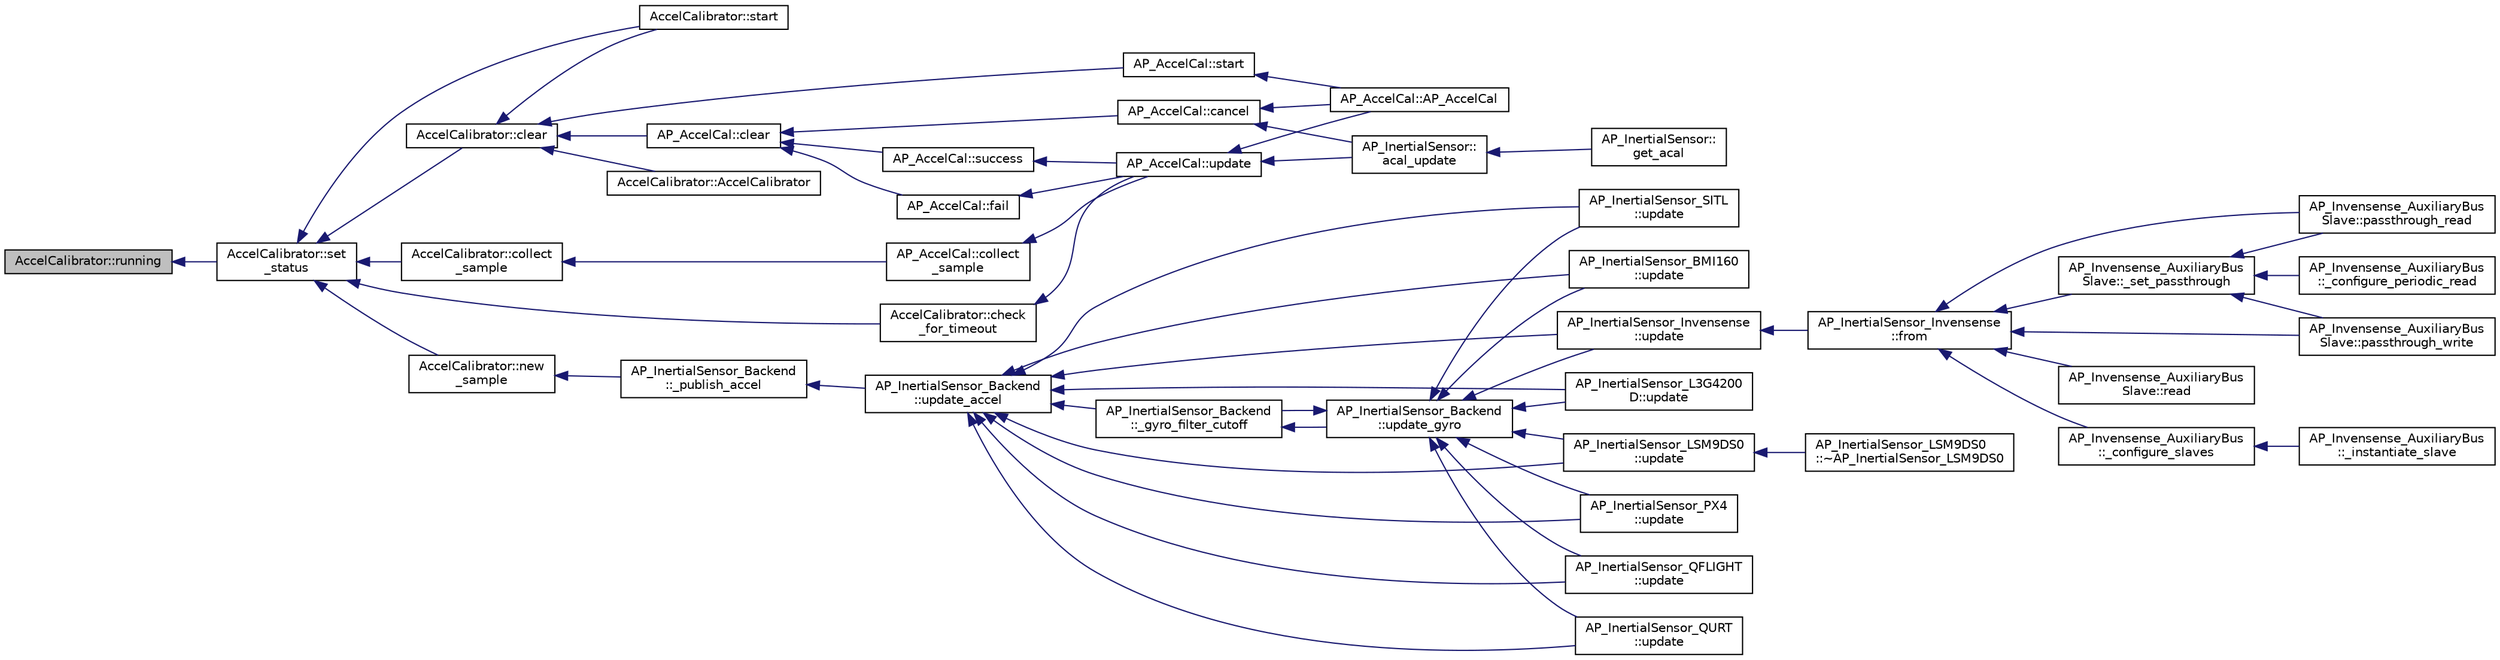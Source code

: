 digraph "AccelCalibrator::running"
{
 // INTERACTIVE_SVG=YES
  edge [fontname="Helvetica",fontsize="10",labelfontname="Helvetica",labelfontsize="10"];
  node [fontname="Helvetica",fontsize="10",shape=record];
  rankdir="LR";
  Node1 [label="AccelCalibrator::running",height=0.2,width=0.4,color="black", fillcolor="grey75", style="filled", fontcolor="black"];
  Node1 -> Node2 [dir="back",color="midnightblue",fontsize="10",style="solid",fontname="Helvetica"];
  Node2 [label="AccelCalibrator::set\l_status",height=0.2,width=0.4,color="black", fillcolor="white", style="filled",URL="$classAccelCalibrator.html#a2243497b1553a96ec4589da2489ad379"];
  Node2 -> Node3 [dir="back",color="midnightblue",fontsize="10",style="solid",fontname="Helvetica"];
  Node3 [label="AccelCalibrator::start",height=0.2,width=0.4,color="black", fillcolor="white", style="filled",URL="$classAccelCalibrator.html#a613d79af7d6915b3d2342d6d486c5ced"];
  Node2 -> Node4 [dir="back",color="midnightblue",fontsize="10",style="solid",fontname="Helvetica"];
  Node4 [label="AccelCalibrator::clear",height=0.2,width=0.4,color="black", fillcolor="white", style="filled",URL="$classAccelCalibrator.html#a8ac20a58895ba1472647cc6532d69a52"];
  Node4 -> Node5 [dir="back",color="midnightblue",fontsize="10",style="solid",fontname="Helvetica"];
  Node5 [label="AccelCalibrator::AccelCalibrator",height=0.2,width=0.4,color="black", fillcolor="white", style="filled",URL="$classAccelCalibrator.html#af9314ebed1d23cef2a797155e13de24e"];
  Node4 -> Node6 [dir="back",color="midnightblue",fontsize="10",style="solid",fontname="Helvetica"];
  Node6 [label="AP_AccelCal::clear",height=0.2,width=0.4,color="black", fillcolor="white", style="filled",URL="$classAP__AccelCal.html#a498b650a7993bd7fcac50fdbf75cbb34"];
  Node6 -> Node7 [dir="back",color="midnightblue",fontsize="10",style="solid",fontname="Helvetica"];
  Node7 [label="AP_AccelCal::success",height=0.2,width=0.4,color="black", fillcolor="white", style="filled",URL="$classAP__AccelCal.html#a2e758cdfaac8016ef037b8f002daec61"];
  Node7 -> Node8 [dir="back",color="midnightblue",fontsize="10",style="solid",fontname="Helvetica"];
  Node8 [label="AP_AccelCal::update",height=0.2,width=0.4,color="black", fillcolor="white", style="filled",URL="$classAP__AccelCal.html#a5a2c8a471866eff24b340cc9680f9868"];
  Node8 -> Node9 [dir="back",color="midnightblue",fontsize="10",style="solid",fontname="Helvetica"];
  Node9 [label="AP_AccelCal::AP_AccelCal",height=0.2,width=0.4,color="black", fillcolor="white", style="filled",URL="$classAP__AccelCal.html#a04edd404ef14de6e6106e02f3746afeb"];
  Node8 -> Node10 [dir="back",color="midnightblue",fontsize="10",style="solid",fontname="Helvetica"];
  Node10 [label="AP_InertialSensor::\lacal_update",height=0.2,width=0.4,color="black", fillcolor="white", style="filled",URL="$classAP__InertialSensor.html#a9ca5d711a97f4c33fe6a7c31b1329761"];
  Node10 -> Node11 [dir="back",color="midnightblue",fontsize="10",style="solid",fontname="Helvetica"];
  Node11 [label="AP_InertialSensor::\lget_acal",height=0.2,width=0.4,color="black", fillcolor="white", style="filled",URL="$classAP__InertialSensor.html#ab7992b2d70b268a86ad4354531ae464d"];
  Node6 -> Node12 [dir="back",color="midnightblue",fontsize="10",style="solid",fontname="Helvetica"];
  Node12 [label="AP_AccelCal::cancel",height=0.2,width=0.4,color="black", fillcolor="white", style="filled",URL="$classAP__AccelCal.html#a43c12755c810581bbbf236bb7fd1c2d0"];
  Node12 -> Node9 [dir="back",color="midnightblue",fontsize="10",style="solid",fontname="Helvetica"];
  Node12 -> Node10 [dir="back",color="midnightblue",fontsize="10",style="solid",fontname="Helvetica"];
  Node6 -> Node13 [dir="back",color="midnightblue",fontsize="10",style="solid",fontname="Helvetica"];
  Node13 [label="AP_AccelCal::fail",height=0.2,width=0.4,color="black", fillcolor="white", style="filled",URL="$classAP__AccelCal.html#a9094298479f444bac854a5720b157cd8"];
  Node13 -> Node8 [dir="back",color="midnightblue",fontsize="10",style="solid",fontname="Helvetica"];
  Node4 -> Node14 [dir="back",color="midnightblue",fontsize="10",style="solid",fontname="Helvetica"];
  Node14 [label="AP_AccelCal::start",height=0.2,width=0.4,color="black", fillcolor="white", style="filled",URL="$classAP__AccelCal.html#a5a1f3f9b0c46aa6f245440c0a1a358d7"];
  Node14 -> Node9 [dir="back",color="midnightblue",fontsize="10",style="solid",fontname="Helvetica"];
  Node4 -> Node3 [dir="back",color="midnightblue",fontsize="10",style="solid",fontname="Helvetica"];
  Node2 -> Node15 [dir="back",color="midnightblue",fontsize="10",style="solid",fontname="Helvetica"];
  Node15 [label="AccelCalibrator::collect\l_sample",height=0.2,width=0.4,color="black", fillcolor="white", style="filled",URL="$classAccelCalibrator.html#aac65a1a010b22c136ebd53b901ebe3fe"];
  Node15 -> Node16 [dir="back",color="midnightblue",fontsize="10",style="solid",fontname="Helvetica"];
  Node16 [label="AP_AccelCal::collect\l_sample",height=0.2,width=0.4,color="black", fillcolor="white", style="filled",URL="$classAP__AccelCal.html#a82a377b367cf5ce28a8631005cfabb7f"];
  Node16 -> Node8 [dir="back",color="midnightblue",fontsize="10",style="solid",fontname="Helvetica"];
  Node2 -> Node17 [dir="back",color="midnightblue",fontsize="10",style="solid",fontname="Helvetica"];
  Node17 [label="AccelCalibrator::new\l_sample",height=0.2,width=0.4,color="black", fillcolor="white", style="filled",URL="$classAccelCalibrator.html#a32fa0d479b35c9ca0283542a6420b7cf"];
  Node17 -> Node18 [dir="back",color="midnightblue",fontsize="10",style="solid",fontname="Helvetica"];
  Node18 [label="AP_InertialSensor_Backend\l::_publish_accel",height=0.2,width=0.4,color="black", fillcolor="white", style="filled",URL="$classAP__InertialSensor__Backend.html#a28212257f5b97b6e129f6b2d2c20424e"];
  Node18 -> Node19 [dir="back",color="midnightblue",fontsize="10",style="solid",fontname="Helvetica"];
  Node19 [label="AP_InertialSensor_Backend\l::update_accel",height=0.2,width=0.4,color="black", fillcolor="white", style="filled",URL="$classAP__InertialSensor__Backend.html#a27b1b02d701a305058551ad22d6fb75c"];
  Node19 -> Node20 [dir="back",color="midnightblue",fontsize="10",style="solid",fontname="Helvetica"];
  Node20 [label="AP_InertialSensor_Backend\l::_gyro_filter_cutoff",height=0.2,width=0.4,color="black", fillcolor="white", style="filled",URL="$classAP__InertialSensor__Backend.html#a9c376bd62d2a8e0262f887c6188d0af9"];
  Node20 -> Node21 [dir="back",color="midnightblue",fontsize="10",style="solid",fontname="Helvetica"];
  Node21 [label="AP_InertialSensor_Backend\l::update_gyro",height=0.2,width=0.4,color="black", fillcolor="white", style="filled",URL="$classAP__InertialSensor__Backend.html#a0b5d300f99eee2d9debcc7380fd29ab0"];
  Node21 -> Node20 [dir="back",color="midnightblue",fontsize="10",style="solid",fontname="Helvetica"];
  Node21 -> Node22 [dir="back",color="midnightblue",fontsize="10",style="solid",fontname="Helvetica"];
  Node22 [label="AP_InertialSensor_BMI160\l::update",height=0.2,width=0.4,color="black", fillcolor="white", style="filled",URL="$classAP__InertialSensor__BMI160.html#a089a4a56a75c3f771d626aeb4806487a"];
  Node21 -> Node23 [dir="back",color="midnightblue",fontsize="10",style="solid",fontname="Helvetica"];
  Node23 [label="AP_InertialSensor_Invensense\l::update",height=0.2,width=0.4,color="black", fillcolor="white", style="filled",URL="$classAP__InertialSensor__Invensense.html#a247c35c3a991df3b0d40725108fd1763"];
  Node23 -> Node24 [dir="back",color="midnightblue",fontsize="10",style="solid",fontname="Helvetica"];
  Node24 [label="AP_InertialSensor_Invensense\l::from",height=0.2,width=0.4,color="black", fillcolor="white", style="filled",URL="$classAP__InertialSensor__Invensense.html#a06dbf9b0eab84d31dbba20ed8acd5d3e"];
  Node24 -> Node25 [dir="back",color="midnightblue",fontsize="10",style="solid",fontname="Helvetica"];
  Node25 [label="AP_Invensense_AuxiliaryBus\lSlave::_set_passthrough",height=0.2,width=0.4,color="black", fillcolor="white", style="filled",URL="$classAP__Invensense__AuxiliaryBusSlave.html#a5f0506e4a39d15484e24ef0f155c93ed"];
  Node25 -> Node26 [dir="back",color="midnightblue",fontsize="10",style="solid",fontname="Helvetica"];
  Node26 [label="AP_Invensense_AuxiliaryBus\lSlave::passthrough_read",height=0.2,width=0.4,color="black", fillcolor="white", style="filled",URL="$classAP__Invensense__AuxiliaryBusSlave.html#aa8037d3e32a51691ad941a0b080f59c8"];
  Node25 -> Node27 [dir="back",color="midnightblue",fontsize="10",style="solid",fontname="Helvetica"];
  Node27 [label="AP_Invensense_AuxiliaryBus\lSlave::passthrough_write",height=0.2,width=0.4,color="black", fillcolor="white", style="filled",URL="$classAP__Invensense__AuxiliaryBusSlave.html#a0c70c5ce66b3d72ed65d33144168a698"];
  Node25 -> Node28 [dir="back",color="midnightblue",fontsize="10",style="solid",fontname="Helvetica"];
  Node28 [label="AP_Invensense_AuxiliaryBus\l::_configure_periodic_read",height=0.2,width=0.4,color="black", fillcolor="white", style="filled",URL="$classAP__Invensense__AuxiliaryBus.html#a8ad647d91a1684e5525f6e2b75ff1b5e"];
  Node24 -> Node26 [dir="back",color="midnightblue",fontsize="10",style="solid",fontname="Helvetica"];
  Node24 -> Node27 [dir="back",color="midnightblue",fontsize="10",style="solid",fontname="Helvetica"];
  Node24 -> Node29 [dir="back",color="midnightblue",fontsize="10",style="solid",fontname="Helvetica"];
  Node29 [label="AP_Invensense_AuxiliaryBus\lSlave::read",height=0.2,width=0.4,color="black", fillcolor="white", style="filled",URL="$classAP__Invensense__AuxiliaryBusSlave.html#a6e7224e955510a4f5c44155ca5d9d9c8"];
  Node24 -> Node30 [dir="back",color="midnightblue",fontsize="10",style="solid",fontname="Helvetica"];
  Node30 [label="AP_Invensense_AuxiliaryBus\l::_configure_slaves",height=0.2,width=0.4,color="black", fillcolor="white", style="filled",URL="$classAP__Invensense__AuxiliaryBus.html#a99a1e2d327b6f013cb993f46337e9021"];
  Node30 -> Node31 [dir="back",color="midnightblue",fontsize="10",style="solid",fontname="Helvetica"];
  Node31 [label="AP_Invensense_AuxiliaryBus\l::_instantiate_slave",height=0.2,width=0.4,color="black", fillcolor="white", style="filled",URL="$classAP__Invensense__AuxiliaryBus.html#a76ed6959454aec407c23fbd1a342d50b"];
  Node21 -> Node32 [dir="back",color="midnightblue",fontsize="10",style="solid",fontname="Helvetica"];
  Node32 [label="AP_InertialSensor_L3G4200\lD::update",height=0.2,width=0.4,color="black", fillcolor="white", style="filled",URL="$classAP__InertialSensor__L3G4200D.html#a8315d5fbde5630f70ff25b109ec2da33"];
  Node21 -> Node33 [dir="back",color="midnightblue",fontsize="10",style="solid",fontname="Helvetica"];
  Node33 [label="AP_InertialSensor_LSM9DS0\l::update",height=0.2,width=0.4,color="black", fillcolor="white", style="filled",URL="$classAP__InertialSensor__LSM9DS0.html#a65d3c8abe3e7107544fabc581f7dd704"];
  Node33 -> Node34 [dir="back",color="midnightblue",fontsize="10",style="solid",fontname="Helvetica"];
  Node34 [label="AP_InertialSensor_LSM9DS0\l::~AP_InertialSensor_LSM9DS0",height=0.2,width=0.4,color="black", fillcolor="white", style="filled",URL="$classAP__InertialSensor__LSM9DS0.html#adb7e6b545d6d86adc761ef83bcee62e4"];
  Node21 -> Node35 [dir="back",color="midnightblue",fontsize="10",style="solid",fontname="Helvetica"];
  Node35 [label="AP_InertialSensor_PX4\l::update",height=0.2,width=0.4,color="black", fillcolor="white", style="filled",URL="$classAP__InertialSensor__PX4.html#a56c271f4293b88db34537b7a11e63157"];
  Node21 -> Node36 [dir="back",color="midnightblue",fontsize="10",style="solid",fontname="Helvetica"];
  Node36 [label="AP_InertialSensor_QFLIGHT\l::update",height=0.2,width=0.4,color="black", fillcolor="white", style="filled",URL="$classAP__InertialSensor__QFLIGHT.html#aa0ca2330ef5cda8d8cf0573d65091dee"];
  Node21 -> Node37 [dir="back",color="midnightblue",fontsize="10",style="solid",fontname="Helvetica"];
  Node37 [label="AP_InertialSensor_QURT\l::update",height=0.2,width=0.4,color="black", fillcolor="white", style="filled",URL="$classAP__InertialSensor__QURT.html#a65aead1e6f4020fff780cbb65981fb78"];
  Node21 -> Node38 [dir="back",color="midnightblue",fontsize="10",style="solid",fontname="Helvetica"];
  Node38 [label="AP_InertialSensor_SITL\l::update",height=0.2,width=0.4,color="black", fillcolor="white", style="filled",URL="$classAP__InertialSensor__SITL.html#a07604936d5a023d350e46404a63b10db"];
  Node19 -> Node22 [dir="back",color="midnightblue",fontsize="10",style="solid",fontname="Helvetica"];
  Node19 -> Node23 [dir="back",color="midnightblue",fontsize="10",style="solid",fontname="Helvetica"];
  Node19 -> Node32 [dir="back",color="midnightblue",fontsize="10",style="solid",fontname="Helvetica"];
  Node19 -> Node33 [dir="back",color="midnightblue",fontsize="10",style="solid",fontname="Helvetica"];
  Node19 -> Node35 [dir="back",color="midnightblue",fontsize="10",style="solid",fontname="Helvetica"];
  Node19 -> Node36 [dir="back",color="midnightblue",fontsize="10",style="solid",fontname="Helvetica"];
  Node19 -> Node37 [dir="back",color="midnightblue",fontsize="10",style="solid",fontname="Helvetica"];
  Node19 -> Node38 [dir="back",color="midnightblue",fontsize="10",style="solid",fontname="Helvetica"];
  Node2 -> Node39 [dir="back",color="midnightblue",fontsize="10",style="solid",fontname="Helvetica"];
  Node39 [label="AccelCalibrator::check\l_for_timeout",height=0.2,width=0.4,color="black", fillcolor="white", style="filled",URL="$classAccelCalibrator.html#af7d4e451e12cfadd1fe298743c8538a8"];
  Node39 -> Node8 [dir="back",color="midnightblue",fontsize="10",style="solid",fontname="Helvetica"];
}
